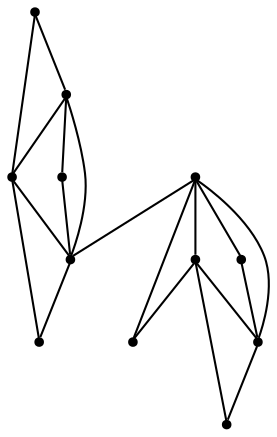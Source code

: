 graph {
  node [shape=point,comment="{\"directed\":false,\"doi\":\"10.4230/LIPIcs.GD.2024.30\",\"figure\":\"10 (5)\"}"]

  v0 [pos="1739.349903586096,1784.6692238083283"]
  v1 [pos="1725.204288984561,1809.1660476081313"]
  v2 [pos="1725.1876268840097,1760.1767234860758"]
  v3 [pos="1696.9007221955865,1809.161724130581"]
  v4 [pos="1682.7759670176424,1784.6692238083285"]
  v5 [pos="1696.92145442757,1760.1807926414172"]
  v6 [pos="1605.9798368107583,1784.6692238083283"]
  v7 [pos="1563.5513876522323,1760.1807926414172"]
  v8 [pos="1591.8342222092233,1809.1660476081313"]
  v9 [pos="1591.8175601086723,1760.1767234860758"]
  v10 [pos="1563.530655420249,1809.161724130581"]
  v11 [pos="1549.405900242305,1784.6692238083285"]

  v0 -- v1 [id="-1",pos="1739.349903586096,1784.6692238083283 1725.204288984561,1809.1660476081313 1725.204288984561,1809.1660476081313 1725.204288984561,1809.1660476081313"]
  v11 -- v7 [id="-2",pos="1549.405900242305,1784.6692238083285 1563.5513876522323,1760.1807926414172 1563.5513876522323,1760.1807926414172 1563.5513876522323,1760.1807926414172"]
  v10 -- v11 [id="-3",pos="1563.530655420249,1809.161724130581 1549.405900242305,1784.6692238083285 1549.405900242305,1784.6692238083285 1549.405900242305,1784.6692238083285"]
  v10 -- v6 [id="-4",pos="1563.530655420249,1809.161724130581 1605.9798368107583,1784.6692238083283 1605.9798368107583,1784.6692238083283 1605.9798368107583,1784.6692238083283"]
  v7 -- v10 [id="-5",pos="1563.5513876522323,1760.1807926414172 1563.530655420249,1809.161724130581 1563.530655420249,1809.161724130581 1563.530655420249,1809.161724130581"]
  v7 -- v9 [id="-6",pos="1563.5513876522323,1760.1807926414172 1591.8175601086723,1760.1767234860758 1591.8175601086723,1760.1767234860758 1591.8175601086723,1760.1767234860758"]
  v6 -- v4 [id="-8",pos="1605.9798368107583,1784.6692238083283 1682.7759670176424,1784.6692238083285 1682.7759670176424,1784.6692238083285 1682.7759670176424,1784.6692238083285"]
  v8 -- v10 [id="-10",pos="1591.8342222092233,1809.1660476081313 1563.530655420249,1809.161724130581 1563.530655420249,1809.161724130581 1563.530655420249,1809.161724130581"]
  v9 -- v6 [id="-11",pos="1591.8175601086723,1760.1767234860758 1605.9798368107583,1784.6692238083283 1605.9798368107583,1784.6692238083283 1605.9798368107583,1784.6692238083283"]
  v6 -- v8 [id="-12",pos="1605.9798368107583,1784.6692238083283 1591.8342222092233,1809.1660476081313 1591.8342222092233,1809.1660476081313 1591.8342222092233,1809.1660476081313"]
  v6 -- v7 [id="-13",pos="1605.9798368107583,1784.6692238083283 1563.5513876522323,1760.1807926414172 1563.5513876522323,1760.1807926414172 1563.5513876522323,1760.1807926414172"]
  v4 -- v5 [id="-14",pos="1682.7759670176424,1784.6692238083285 1696.92145442757,1760.1807926414172 1696.92145442757,1760.1807926414172 1696.92145442757,1760.1807926414172"]
  v4 -- v1 [id="-15",pos="1682.7759670176424,1784.6692238083285 1725.204288984561,1809.1660476081313 1725.204288984561,1809.1660476081313 1725.204288984561,1809.1660476081313"]
  v3 -- v4 [id="-16",pos="1696.9007221955865,1809.161724130581 1682.7759670176424,1784.6692238083285 1682.7759670176424,1784.6692238083285 1682.7759670176424,1784.6692238083285"]
  v5 -- v2 [id="-17",pos="1696.92145442757,1760.1807926414172 1725.1876268840097,1760.1767234860758 1725.1876268840097,1760.1767234860758 1725.1876268840097,1760.1767234860758"]
  v2 -- v4 [id="-18",pos="1725.1876268840097,1760.1767234860758 1682.7759670176424,1784.6692238083285 1682.7759670176424,1784.6692238083285 1682.7759670176424,1784.6692238083285"]
  v1 -- v3 [id="-19",pos="1725.204288984561,1809.1660476081313 1696.9007221955865,1809.161724130581 1696.9007221955865,1809.161724130581 1696.9007221955865,1809.161724130581"]
  v2 -- v0 [id="-20",pos="1725.1876268840097,1760.1767234860758 1739.349903586096,1784.6692238083283 1739.349903586096,1784.6692238083283 1739.349903586096,1784.6692238083283"]
  v1 -- v2 [id="-21",pos="1725.204288984561,1809.1660476081313 1725.1876268840097,1760.1767234860758 1725.1876268840097,1760.1767234860758 1725.1876268840097,1760.1767234860758"]
}